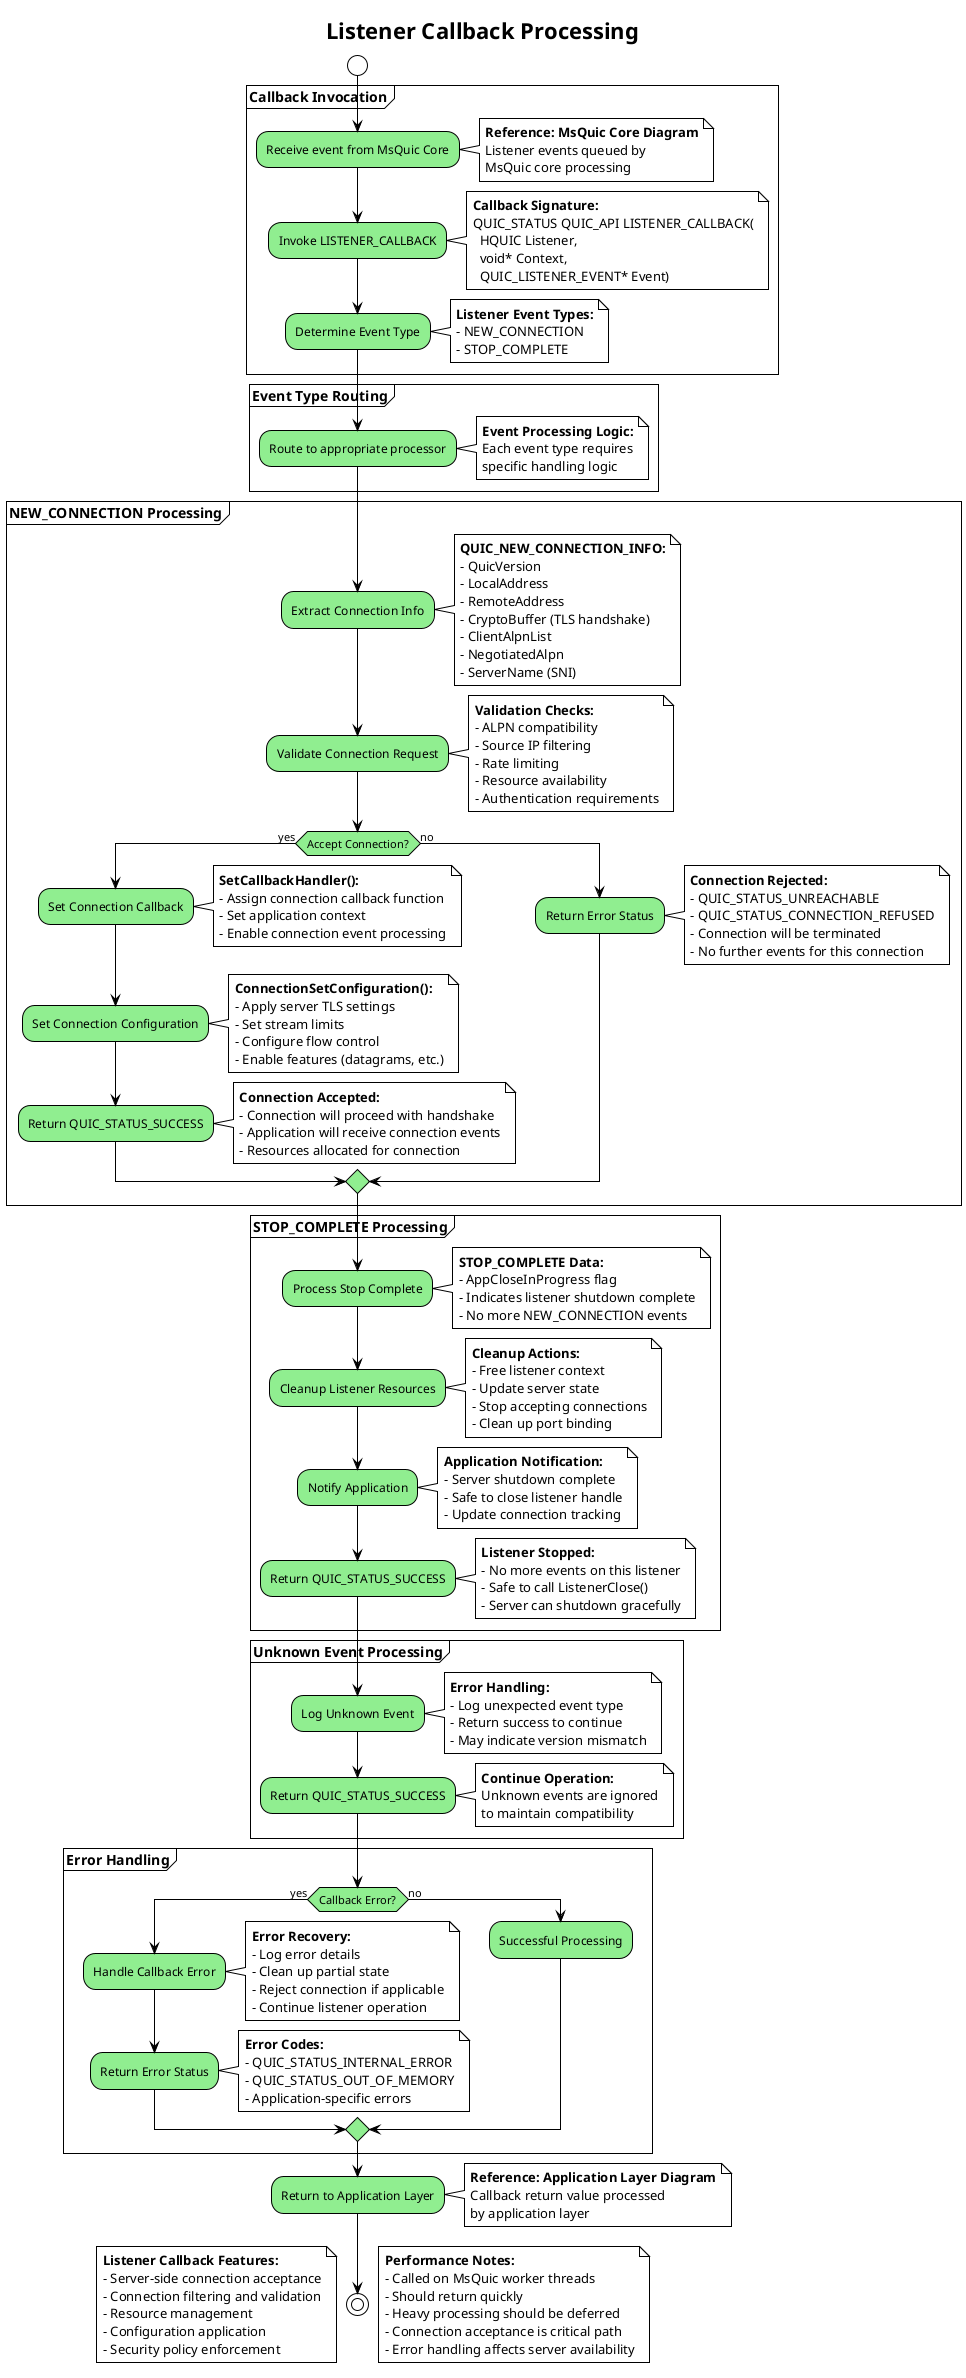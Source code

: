 @startuml
!theme plain
skinparam activity {
  BackgroundColor lightgreen
  BorderColor black
  ArrowColor black
}

title Listener Callback Processing

start

partition "**Callback Invocation**" {
  :Receive event from MsQuic Core;
  note right
  **Reference: MsQuic Core Diagram**
  Listener events queued by
  MsQuic core processing
  end note

  :Invoke LISTENER_CALLBACK;
  note right
  **Callback Signature:**
  QUIC_STATUS QUIC_API LISTENER_CALLBACK(
    HQUIC Listener,
    void* Context,
    QUIC_LISTENER_EVENT* Event)
  end note

  :Determine Event Type;
  note right
  **Listener Event Types:**
  - NEW_CONNECTION
  - STOP_COMPLETE
  end note
}

partition "**Event Type Routing**" {
  :Route to appropriate processor;
  note right
  **Event Processing Logic:**
  Each event type requires
  specific handling logic
  end note
}

partition "**NEW_CONNECTION Processing**" {
  :Extract Connection Info;
  note right
  **QUIC_NEW_CONNECTION_INFO:**
  - QuicVersion
  - LocalAddress
  - RemoteAddress
  - CryptoBuffer (TLS handshake)
  - ClientAlpnList
  - NegotiatedAlpn
  - ServerName (SNI)
  end note
  
  :Validate Connection Request;
  note right
  **Validation Checks:**
  - ALPN compatibility
  - Source IP filtering
  - Rate limiting
  - Resource availability
  - Authentication requirements
  end note
  
  if (Accept Connection?) then (yes)
    :Set Connection Callback;
    note right
    **SetCallbackHandler():**
    - Assign connection callback function
    - Set application context
    - Enable connection event processing
    end note
    
    :Set Connection Configuration;
    note right
    **ConnectionSetConfiguration():**
    - Apply server TLS settings
    - Set stream limits
    - Configure flow control
    - Enable features (datagrams, etc.)
    end note
    
    :Return QUIC_STATUS_SUCCESS;
    note right
    **Connection Accepted:**
    - Connection will proceed with handshake
    - Application will receive connection events
    - Resources allocated for connection
    end note
    
  else (no)
    :Return Error Status;
    note right
    **Connection Rejected:**
    - QUIC_STATUS_UNREACHABLE
    - QUIC_STATUS_CONNECTION_REFUSED
    - Connection will be terminated
    - No further events for this connection
    end note
  endif
}

partition "**STOP_COMPLETE Processing**" {
  :Process Stop Complete;
  note right
  **STOP_COMPLETE Data:**
  - AppCloseInProgress flag
  - Indicates listener shutdown complete
  - No more NEW_CONNECTION events
  end note
  
  :Cleanup Listener Resources;
  note right
  **Cleanup Actions:**
  - Free listener context
  - Update server state
  - Stop accepting connections
  - Clean up port binding
  end note
  
  :Notify Application;
  note right
  **Application Notification:**
  - Server shutdown complete
  - Safe to close listener handle
  - Update connection tracking
  end note
  
  :Return QUIC_STATUS_SUCCESS;
  note right
  **Listener Stopped:**
  - No more events on this listener
  - Safe to call ListenerClose()
  - Server can shutdown gracefully
  end note
}

partition "**Unknown Event Processing**" {
  :Log Unknown Event;
  note right
  **Error Handling:**
  - Log unexpected event type
  - Return success to continue
  - May indicate version mismatch
  end note
  
  :Return QUIC_STATUS_SUCCESS;
  note right
  **Continue Operation:**
  Unknown events are ignored
  to maintain compatibility
  end note
}

partition "**Error Handling**" {
  if (Callback Error?) then (yes)
    :Handle Callback Error;
    note right
    **Error Recovery:**
    - Log error details
    - Clean up partial state
    - Reject connection if applicable
    - Continue listener operation
    end note
    
    :Return Error Status;
    note right
    **Error Codes:**
    - QUIC_STATUS_INTERNAL_ERROR
    - QUIC_STATUS_OUT_OF_MEMORY
    - Application-specific errors
    end note
  else (no)
    :Successful Processing;
  endif
}

:Return to Application Layer;
note right
**Reference: Application Layer Diagram**
Callback return value processed
by application layer
end note

stop

note left
**Listener Callback Features:**
- Server-side connection acceptance
- Connection filtering and validation
- Resource management
- Configuration application
- Security policy enforcement
end note

note right
**Performance Notes:**
- Called on MsQuic worker threads
- Should return quickly
- Heavy processing should be deferred
- Connection acceptance is critical path
- Error handling affects server availability
end note

@enduml
